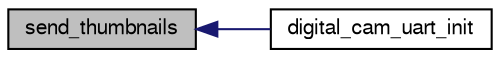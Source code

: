 digraph "send_thumbnails"
{
  edge [fontname="FreeSans",fontsize="10",labelfontname="FreeSans",labelfontsize="10"];
  node [fontname="FreeSans",fontsize="10",shape=record];
  rankdir="LR";
  Node1 [label="send_thumbnails",height=0.2,width=0.4,color="black", fillcolor="grey75", style="filled", fontcolor="black"];
  Node1 -> Node2 [dir="back",color="midnightblue",fontsize="10",style="solid",fontname="FreeSans"];
  Node2 [label="digital_cam_uart_init",height=0.2,width=0.4,color="black", fillcolor="white", style="filled",URL="$uart__cam__ctrl_8h.html#aa6c9f2a91885c106bb8fd41e49afeada"];
}
